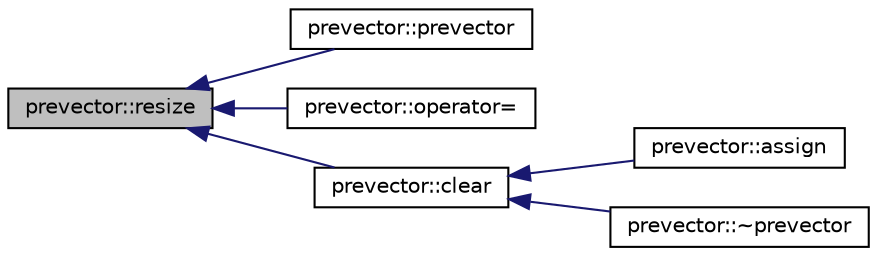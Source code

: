 digraph "prevector::resize"
{
  edge [fontname="Helvetica",fontsize="10",labelfontname="Helvetica",labelfontsize="10"];
  node [fontname="Helvetica",fontsize="10",shape=record];
  rankdir="LR";
  Node559 [label="prevector::resize",height=0.2,width=0.4,color="black", fillcolor="grey75", style="filled", fontcolor="black"];
  Node559 -> Node560 [dir="back",color="midnightblue",fontsize="10",style="solid",fontname="Helvetica"];
  Node560 [label="prevector::prevector",height=0.2,width=0.4,color="black", fillcolor="white", style="filled",URL="$de/d38/classprevector.html#a0c428e879c43daac251d6fbbc2ab7b54"];
  Node559 -> Node561 [dir="back",color="midnightblue",fontsize="10",style="solid",fontname="Helvetica"];
  Node561 [label="prevector::operator=",height=0.2,width=0.4,color="black", fillcolor="white", style="filled",URL="$de/d38/classprevector.html#a325af27672f21e7f2a01d8cdae7abba8"];
  Node559 -> Node562 [dir="back",color="midnightblue",fontsize="10",style="solid",fontname="Helvetica"];
  Node562 [label="prevector::clear",height=0.2,width=0.4,color="black", fillcolor="white", style="filled",URL="$de/d38/classprevector.html#a412f07b8bf5485dabe2fe9d6d5dfe763"];
  Node562 -> Node563 [dir="back",color="midnightblue",fontsize="10",style="solid",fontname="Helvetica"];
  Node563 [label="prevector::assign",height=0.2,width=0.4,color="black", fillcolor="white", style="filled",URL="$de/d38/classprevector.html#aecbf4de43de23c1b01a2e39bf974f14e"];
  Node562 -> Node564 [dir="back",color="midnightblue",fontsize="10",style="solid",fontname="Helvetica"];
  Node564 [label="prevector::~prevector",height=0.2,width=0.4,color="black", fillcolor="white", style="filled",URL="$de/d38/classprevector.html#a507bc6d153e291d93c885162e3a3a8f7"];
}
